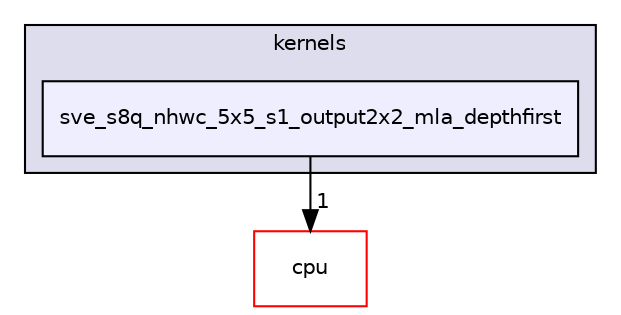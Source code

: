 digraph "src/core/NEON/kernels/arm_conv/depthwise/kernels/sve_s8q_nhwc_5x5_s1_output2x2_mla_depthfirst" {
  compound=true
  node [ fontsize="10", fontname="Helvetica"];
  edge [ labelfontsize="10", labelfontname="Helvetica"];
  subgraph clusterdir_032f7aa13c62ebf44c0c8538051c1ee7 {
    graph [ bgcolor="#ddddee", pencolor="black", label="kernels" fontname="Helvetica", fontsize="10", URL="dir_032f7aa13c62ebf44c0c8538051c1ee7.xhtml"]
  dir_25bbe9c34a5a552c94335d8419239e74 [shape=box, label="sve_s8q_nhwc_5x5_s1_output2x2_mla_depthfirst", style="filled", fillcolor="#eeeeff", pencolor="black", URL="dir_25bbe9c34a5a552c94335d8419239e74.xhtml"];
  }
  dir_2c61f424fd391396db977702a2beee9a [shape=box label="cpu" fillcolor="white" style="filled" color="red" URL="dir_2c61f424fd391396db977702a2beee9a.xhtml"];
  dir_25bbe9c34a5a552c94335d8419239e74->dir_2c61f424fd391396db977702a2beee9a [headlabel="1", labeldistance=1.5 headhref="dir_000164_000373.xhtml"];
}
